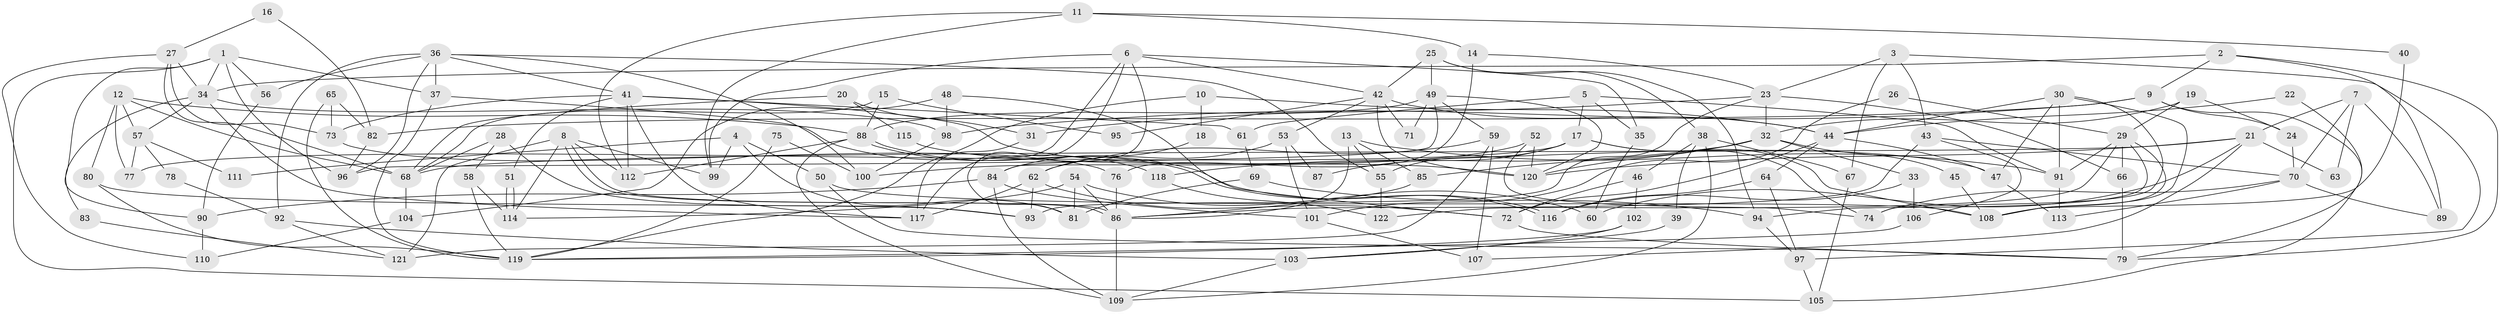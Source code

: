 // Generated by graph-tools (version 1.1) at 2025/15/03/09/25 04:15:20]
// undirected, 122 vertices, 244 edges
graph export_dot {
graph [start="1"]
  node [color=gray90,style=filled];
  1;
  2;
  3;
  4;
  5;
  6;
  7;
  8;
  9;
  10;
  11;
  12;
  13;
  14;
  15;
  16;
  17;
  18;
  19;
  20;
  21;
  22;
  23;
  24;
  25;
  26;
  27;
  28;
  29;
  30;
  31;
  32;
  33;
  34;
  35;
  36;
  37;
  38;
  39;
  40;
  41;
  42;
  43;
  44;
  45;
  46;
  47;
  48;
  49;
  50;
  51;
  52;
  53;
  54;
  55;
  56;
  57;
  58;
  59;
  60;
  61;
  62;
  63;
  64;
  65;
  66;
  67;
  68;
  69;
  70;
  71;
  72;
  73;
  74;
  75;
  76;
  77;
  78;
  79;
  80;
  81;
  82;
  83;
  84;
  85;
  86;
  87;
  88;
  89;
  90;
  91;
  92;
  93;
  94;
  95;
  96;
  97;
  98;
  99;
  100;
  101;
  102;
  103;
  104;
  105;
  106;
  107;
  108;
  109;
  110;
  111;
  112;
  113;
  114;
  115;
  116;
  117;
  118;
  119;
  120;
  121;
  122;
  1 -- 37;
  1 -- 96;
  1 -- 34;
  1 -- 56;
  1 -- 90;
  1 -- 105;
  2 -- 9;
  2 -- 34;
  2 -- 79;
  2 -- 89;
  3 -- 97;
  3 -- 23;
  3 -- 43;
  3 -- 67;
  4 -- 81;
  4 -- 50;
  4 -- 99;
  4 -- 111;
  5 -- 17;
  5 -- 35;
  5 -- 61;
  5 -- 91;
  6 -- 117;
  6 -- 99;
  6 -- 35;
  6 -- 42;
  6 -- 81;
  6 -- 84;
  7 -- 89;
  7 -- 70;
  7 -- 21;
  7 -- 63;
  8 -- 86;
  8 -- 86;
  8 -- 112;
  8 -- 99;
  8 -- 114;
  8 -- 121;
  9 -- 24;
  9 -- 105;
  9 -- 82;
  9 -- 98;
  10 -- 119;
  10 -- 44;
  10 -- 18;
  11 -- 112;
  11 -- 99;
  11 -- 14;
  11 -- 40;
  12 -- 88;
  12 -- 80;
  12 -- 57;
  12 -- 68;
  12 -- 77;
  13 -- 86;
  13 -- 91;
  13 -- 55;
  13 -- 85;
  14 -- 23;
  14 -- 76;
  15 -- 88;
  15 -- 68;
  15 -- 95;
  16 -- 27;
  16 -- 82;
  17 -- 108;
  17 -- 77;
  17 -- 55;
  17 -- 74;
  17 -- 87;
  18 -- 62;
  19 -- 29;
  19 -- 32;
  19 -- 24;
  20 -- 31;
  20 -- 68;
  20 -- 115;
  21 -- 120;
  21 -- 60;
  21 -- 63;
  21 -- 68;
  21 -- 107;
  22 -- 79;
  22 -- 44;
  23 -- 32;
  23 -- 66;
  23 -- 31;
  23 -- 93;
  24 -- 70;
  25 -- 42;
  25 -- 49;
  25 -- 38;
  25 -- 94;
  26 -- 29;
  26 -- 101;
  27 -- 68;
  27 -- 73;
  27 -- 34;
  27 -- 110;
  28 -- 68;
  28 -- 58;
  28 -- 93;
  29 -- 91;
  29 -- 94;
  29 -- 66;
  29 -- 108;
  29 -- 122;
  30 -- 47;
  30 -- 91;
  30 -- 44;
  30 -- 74;
  30 -- 108;
  31 -- 117;
  32 -- 120;
  32 -- 33;
  32 -- 45;
  32 -- 85;
  32 -- 118;
  33 -- 106;
  33 -- 116;
  34 -- 57;
  34 -- 83;
  34 -- 98;
  34 -- 117;
  35 -- 60;
  36 -- 56;
  36 -- 55;
  36 -- 37;
  36 -- 41;
  36 -- 92;
  36 -- 96;
  36 -- 100;
  37 -- 118;
  37 -- 119;
  38 -- 109;
  38 -- 39;
  38 -- 46;
  38 -- 67;
  39 -- 103;
  40 -- 108;
  41 -- 117;
  41 -- 47;
  41 -- 51;
  41 -- 61;
  41 -- 73;
  41 -- 112;
  42 -- 44;
  42 -- 53;
  42 -- 71;
  42 -- 95;
  42 -- 120;
  43 -- 86;
  43 -- 70;
  43 -- 106;
  44 -- 72;
  44 -- 47;
  44 -- 64;
  45 -- 108;
  46 -- 102;
  46 -- 72;
  47 -- 113;
  48 -- 104;
  48 -- 98;
  48 -- 72;
  49 -- 120;
  49 -- 88;
  49 -- 59;
  49 -- 71;
  49 -- 96;
  50 -- 108;
  50 -- 79;
  51 -- 114;
  51 -- 114;
  52 -- 100;
  52 -- 74;
  52 -- 120;
  53 -- 101;
  53 -- 84;
  53 -- 87;
  54 -- 114;
  54 -- 86;
  54 -- 60;
  54 -- 81;
  55 -- 122;
  56 -- 90;
  57 -- 77;
  57 -- 78;
  57 -- 111;
  58 -- 114;
  58 -- 119;
  59 -- 62;
  59 -- 107;
  59 -- 121;
  61 -- 69;
  62 -- 72;
  62 -- 93;
  62 -- 117;
  64 -- 97;
  64 -- 116;
  65 -- 82;
  65 -- 73;
  65 -- 119;
  66 -- 79;
  67 -- 105;
  68 -- 104;
  69 -- 81;
  69 -- 94;
  70 -- 74;
  70 -- 89;
  70 -- 113;
  72 -- 79;
  73 -- 76;
  75 -- 119;
  75 -- 100;
  76 -- 86;
  78 -- 92;
  80 -- 93;
  80 -- 119;
  82 -- 96;
  83 -- 121;
  84 -- 90;
  84 -- 101;
  84 -- 109;
  85 -- 86;
  86 -- 109;
  88 -- 109;
  88 -- 116;
  88 -- 116;
  88 -- 112;
  90 -- 110;
  91 -- 113;
  92 -- 121;
  92 -- 103;
  94 -- 97;
  97 -- 105;
  98 -- 100;
  101 -- 107;
  102 -- 103;
  102 -- 119;
  103 -- 109;
  104 -- 110;
  106 -- 119;
  115 -- 120;
  118 -- 122;
}

